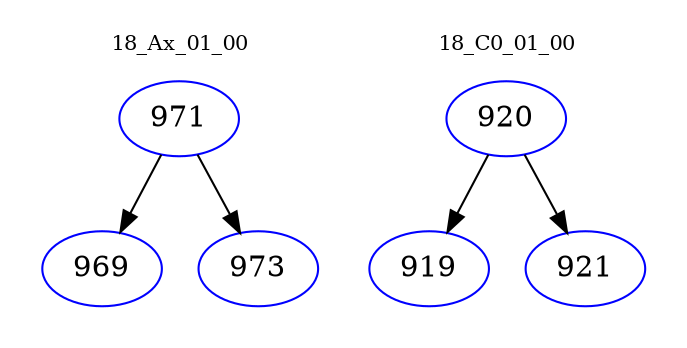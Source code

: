 digraph{
subgraph cluster_0 {
color = white
label = "18_Ax_01_00";
fontsize=10;
T0_971 [label="971", color="blue"]
T0_971 -> T0_969 [color="black"]
T0_969 [label="969", color="blue"]
T0_971 -> T0_973 [color="black"]
T0_973 [label="973", color="blue"]
}
subgraph cluster_1 {
color = white
label = "18_C0_01_00";
fontsize=10;
T1_920 [label="920", color="blue"]
T1_920 -> T1_919 [color="black"]
T1_919 [label="919", color="blue"]
T1_920 -> T1_921 [color="black"]
T1_921 [label="921", color="blue"]
}
}
